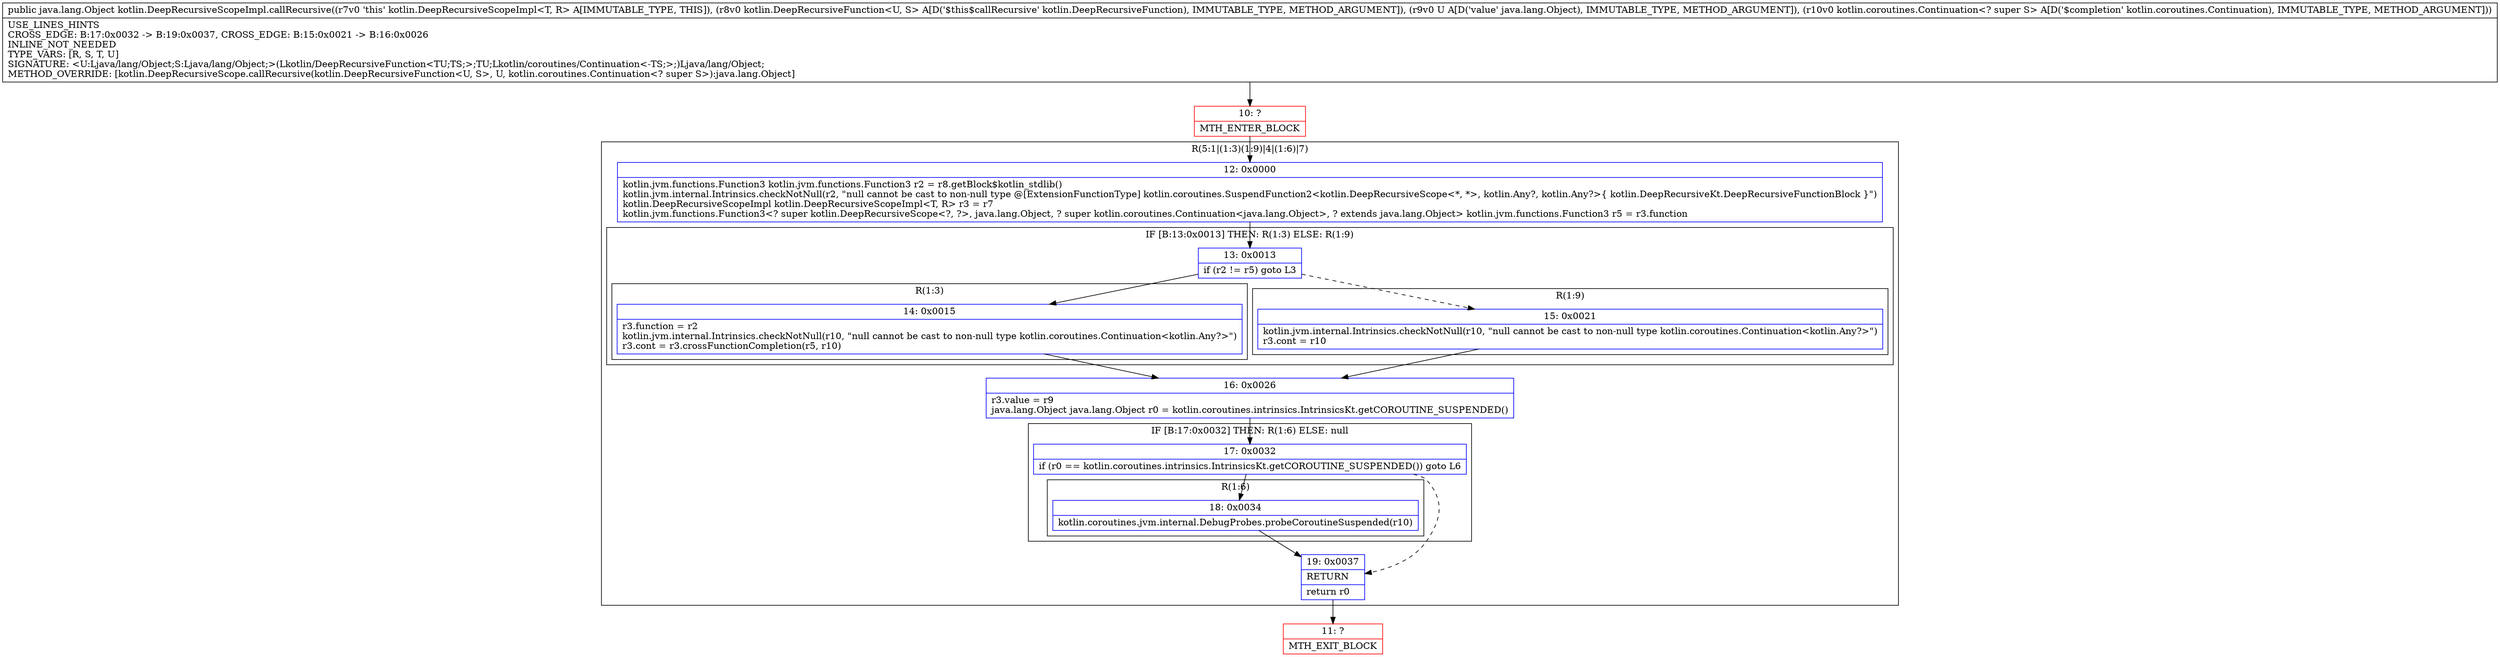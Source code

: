 digraph "CFG forkotlin.DeepRecursiveScopeImpl.callRecursive(Lkotlin\/DeepRecursiveFunction;Ljava\/lang\/Object;Lkotlin\/coroutines\/Continuation;)Ljava\/lang\/Object;" {
subgraph cluster_Region_1709579652 {
label = "R(5:1|(1:3)(1:9)|4|(1:6)|7)";
node [shape=record,color=blue];
Node_12 [shape=record,label="{12\:\ 0x0000|kotlin.jvm.functions.Function3 kotlin.jvm.functions.Function3 r2 = r8.getBlock$kotlin_stdlib()\lkotlin.jvm.internal.Intrinsics.checkNotNull(r2, \"null cannot be cast to non\-null type @[ExtensionFunctionType] kotlin.coroutines.SuspendFunction2\<kotlin.DeepRecursiveScope\<*, *\>, kotlin.Any?, kotlin.Any?\>\{ kotlin.DeepRecursiveKt.DeepRecursiveFunctionBlock \}\")\lkotlin.DeepRecursiveScopeImpl kotlin.DeepRecursiveScopeImpl\<T, R\> r3 = r7\lkotlin.jvm.functions.Function3\<? super kotlin.DeepRecursiveScope\<?, ?\>, java.lang.Object, ? super kotlin.coroutines.Continuation\<java.lang.Object\>, ? extends java.lang.Object\> kotlin.jvm.functions.Function3 r5 = r3.function\l}"];
subgraph cluster_IfRegion_277330686 {
label = "IF [B:13:0x0013] THEN: R(1:3) ELSE: R(1:9)";
node [shape=record,color=blue];
Node_13 [shape=record,label="{13\:\ 0x0013|if (r2 != r5) goto L3\l}"];
subgraph cluster_Region_1189306035 {
label = "R(1:3)";
node [shape=record,color=blue];
Node_14 [shape=record,label="{14\:\ 0x0015|r3.function = r2\lkotlin.jvm.internal.Intrinsics.checkNotNull(r10, \"null cannot be cast to non\-null type kotlin.coroutines.Continuation\<kotlin.Any?\>\")\lr3.cont = r3.crossFunctionCompletion(r5, r10)\l}"];
}
subgraph cluster_Region_1376610378 {
label = "R(1:9)";
node [shape=record,color=blue];
Node_15 [shape=record,label="{15\:\ 0x0021|kotlin.jvm.internal.Intrinsics.checkNotNull(r10, \"null cannot be cast to non\-null type kotlin.coroutines.Continuation\<kotlin.Any?\>\")\lr3.cont = r10\l}"];
}
}
Node_16 [shape=record,label="{16\:\ 0x0026|r3.value = r9\ljava.lang.Object java.lang.Object r0 = kotlin.coroutines.intrinsics.IntrinsicsKt.getCOROUTINE_SUSPENDED()\l}"];
subgraph cluster_IfRegion_122836402 {
label = "IF [B:17:0x0032] THEN: R(1:6) ELSE: null";
node [shape=record,color=blue];
Node_17 [shape=record,label="{17\:\ 0x0032|if (r0 == kotlin.coroutines.intrinsics.IntrinsicsKt.getCOROUTINE_SUSPENDED()) goto L6\l}"];
subgraph cluster_Region_664145876 {
label = "R(1:6)";
node [shape=record,color=blue];
Node_18 [shape=record,label="{18\:\ 0x0034|kotlin.coroutines.jvm.internal.DebugProbes.probeCoroutineSuspended(r10)\l}"];
}
}
Node_19 [shape=record,label="{19\:\ 0x0037|RETURN\l|return r0\l}"];
}
Node_10 [shape=record,color=red,label="{10\:\ ?|MTH_ENTER_BLOCK\l}"];
Node_11 [shape=record,color=red,label="{11\:\ ?|MTH_EXIT_BLOCK\l}"];
MethodNode[shape=record,label="{public java.lang.Object kotlin.DeepRecursiveScopeImpl.callRecursive((r7v0 'this' kotlin.DeepRecursiveScopeImpl\<T, R\> A[IMMUTABLE_TYPE, THIS]), (r8v0 kotlin.DeepRecursiveFunction\<U, S\> A[D('$this$callRecursive' kotlin.DeepRecursiveFunction), IMMUTABLE_TYPE, METHOD_ARGUMENT]), (r9v0 U A[D('value' java.lang.Object), IMMUTABLE_TYPE, METHOD_ARGUMENT]), (r10v0 kotlin.coroutines.Continuation\<? super S\> A[D('$completion' kotlin.coroutines.Continuation), IMMUTABLE_TYPE, METHOD_ARGUMENT]))  | USE_LINES_HINTS\lCROSS_EDGE: B:17:0x0032 \-\> B:19:0x0037, CROSS_EDGE: B:15:0x0021 \-\> B:16:0x0026\lINLINE_NOT_NEEDED\lTYPE_VARS: [R, S, T, U]\lSIGNATURE: \<U:Ljava\/lang\/Object;S:Ljava\/lang\/Object;\>(Lkotlin\/DeepRecursiveFunction\<TU;TS;\>;TU;Lkotlin\/coroutines\/Continuation\<\-TS;\>;)Ljava\/lang\/Object;\lMETHOD_OVERRIDE: [kotlin.DeepRecursiveScope.callRecursive(kotlin.DeepRecursiveFunction\<U, S\>, U, kotlin.coroutines.Continuation\<? super S\>):java.lang.Object]\l}"];
MethodNode -> Node_10;Node_12 -> Node_13;
Node_13 -> Node_14;
Node_13 -> Node_15[style=dashed];
Node_14 -> Node_16;
Node_15 -> Node_16;
Node_16 -> Node_17;
Node_17 -> Node_18;
Node_17 -> Node_19[style=dashed];
Node_18 -> Node_19;
Node_19 -> Node_11;
Node_10 -> Node_12;
}

